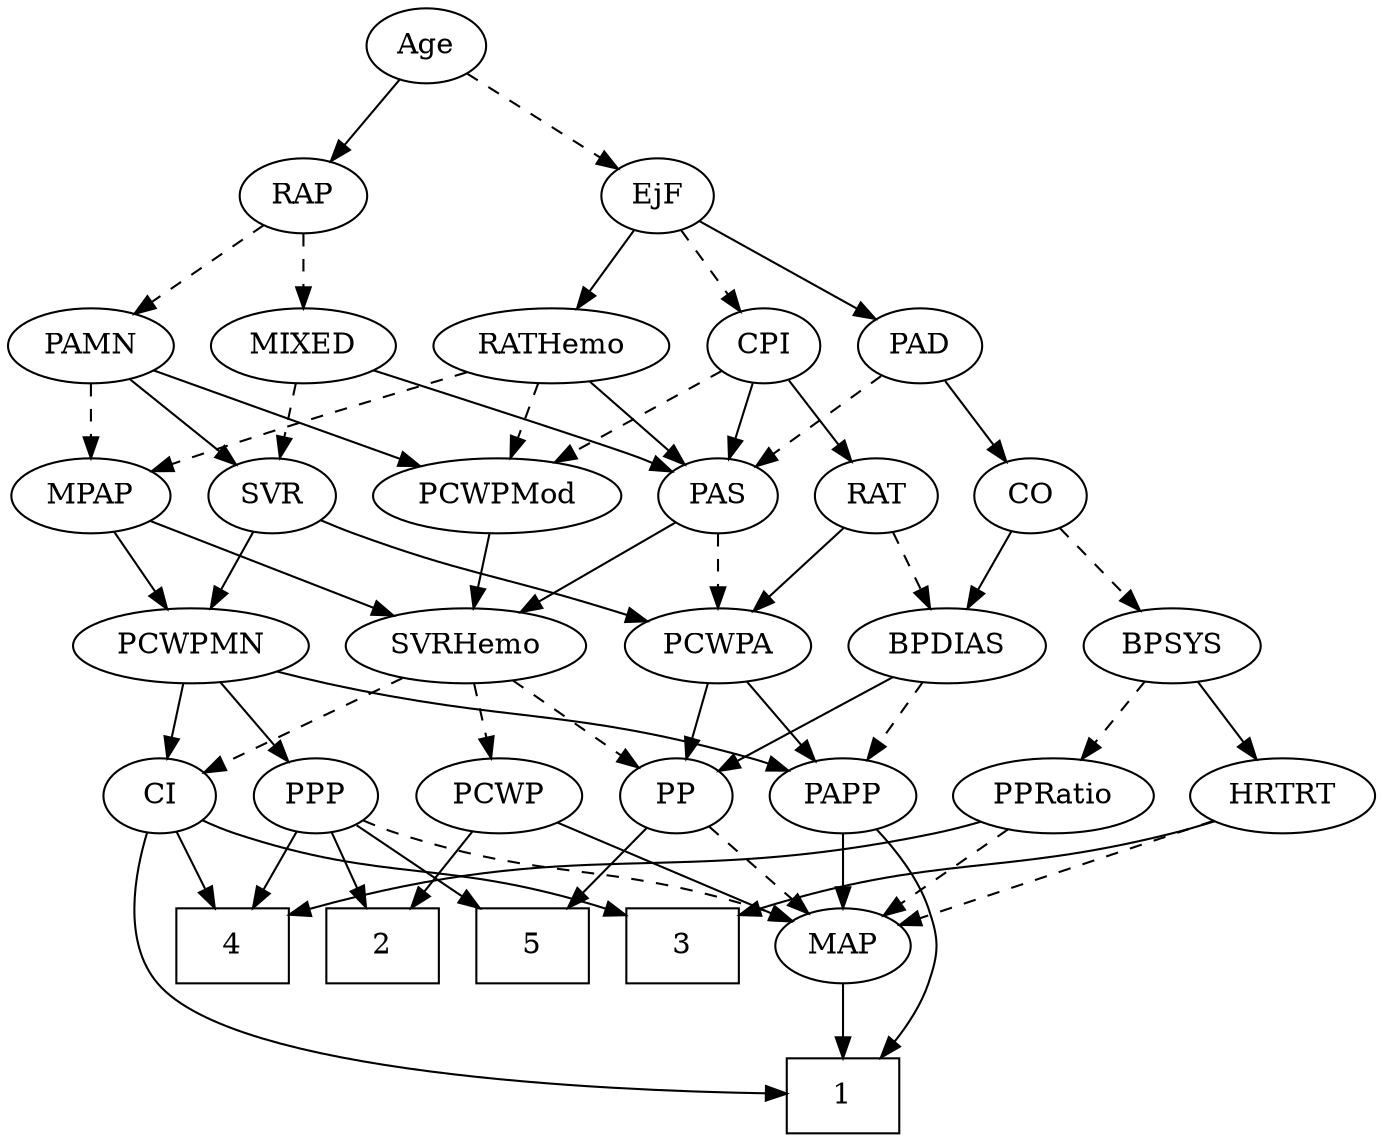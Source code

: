 strict digraph {
	graph [bb="0,0,585.25,540"];
	node [label="\N"];
	1	[height=0.5,
		pos="295,18",
		shape=box,
		width=0.75];
	2	[height=0.5,
		pos="373,90",
		shape=box,
		width=0.75];
	3	[height=0.5,
		pos="97,90",
		shape=box,
		width=0.75];
	4	[height=0.5,
		pos="209,90",
		shape=box,
		width=0.75];
	5	[height=0.5,
		pos="450,90",
		shape=box,
		width=0.75];
	Age	[height=0.5,
		pos="368,522",
		width=0.75];
	EjF	[height=0.5,
		pos="411,450",
		width=0.75];
	Age -> EjF	[pos="e,401.28,466.82 377.76,505.12 383.15,496.34 389.95,485.26 396,475.42",
		style=dashed];
	RAP	[height=0.5,
		pos="332,450",
		width=0.77632];
	Age -> RAP	[pos="e,340.55,467.63 359.65,504.76 355.35,496.4 350.01,486.02 345.17,476.61",
		style=solid];
	PAD	[height=0.5,
		pos="491,378",
		width=0.79437];
	EjF -> PAD	[pos="e,474.95,393.04 426.81,435.17 438.34,425.07 454.19,411.21 467.25,399.79",
		style=solid];
	RATHemo	[height=0.5,
		pos="224,378",
		width=1.3721];
	EjF -> RATHemo	[pos="e,258.11,391.1 388.39,439.68 382.12,437.15 375.31,434.43 369,432 335.21,418.99 296.71,404.96 267.88,394.6",
		style=solid];
	CPI	[height=0.5,
		pos="417,378",
		width=0.75];
	EjF -> CPI	[pos="e,415.53,396.1 412.48,431.7 413.14,423.98 413.94,414.71 414.68,406.11",
		style=dashed];
	MIXED	[height=0.5,
		pos="332,378",
		width=1.1193];
	RAP -> MIXED	[pos="e,332,396.1 332,431.7 332,423.98 332,414.71 332,406.11",
		style=dashed];
	PAMN	[height=0.5,
		pos="120,378",
		width=1.011];
	RAP -> PAMN	[pos="e,148.15,389.63 307.14,441.44 274.57,431.46 215.77,413.13 166,396 163.28,395.06 160.48,394.08 157.67,393.08",
		style=dashed];
	PAS	[height=0.5,
		pos="397,306",
		width=0.75];
	MIXED -> PAS	[pos="e,383.2,321.86 346.75,361.12 355.47,351.73 366.64,339.7 376.23,329.36",
		style=solid];
	SVR	[height=0.5,
		pos="201,306",
		width=0.77632];
	MIXED -> SVR	[pos="e,221.97,318.2 307.05,363.67 285.39,352.09 253.97,335.31 230.96,323.01",
		style=dashed];
	MPAP	[height=0.5,
		pos="120,306",
		width=0.97491];
	PCWPMN	[height=0.5,
		pos="120,234",
		width=1.3902];
	MPAP -> PCWPMN	[pos="e,120,252.1 120,287.7 120,279.98 120,270.71 120,262.11",
		style=solid];
	SVRHemo	[height=0.5,
		pos="238,234",
		width=1.3902];
	MPAP -> SVRHemo	[pos="e,213.05,249.8 142.19,291.83 159.68,281.46 184.34,266.83 204.27,255.01",
		style=solid];
	BPSYS	[height=0.5,
		pos="344,234",
		width=1.0471];
	PPRatio	[height=0.5,
		pos="209,162",
		width=1.1013];
	BPSYS -> PPRatio	[pos="e,234.06,175.99 319.24,220.16 297.87,209.08 266.79,192.97 243.08,180.67",
		style=dashed];
	HRTRT	[height=0.5,
		pos="112,162",
		width=1.1013];
	BPSYS -> HRTRT	[pos="e,141.83,174 315.31,222.16 309.29,220.02 302.96,217.86 297,216 236.89,197.27 220.17,198.52 160,180 157.23,179.15 154.38,178.23 151.51,\
177.29",
		style=solid];
	CO	[height=0.5,
		pos="470,306",
		width=0.75];
	PAD -> CO	[pos="e,475.04,323.79 485.92,360.05 483.52,352.06 480.6,342.33 477.92,333.4",
		style=solid];
	PAD -> PAS	[pos="e,414.28,319.87 473.32,363.83 459.05,353.21 438.78,338.11 422.71,326.15",
		style=dashed];
	CO -> BPSYS	[pos="e,367.63,248.13 449.76,293.75 429.98,282.77 399.56,265.87 376.42,253.01",
		style=dashed];
	BPDIAS	[height=0.5,
		pos="543,234",
		width=1.1735];
	CO -> BPDIAS	[pos="e,526.47,250.85 484.77,290.83 494.59,281.42 507.7,268.85 519,258.01",
		style=solid];
	PCWPA	[height=0.5,
		pos="441,234",
		width=1.1555];
	PAS -> PCWPA	[pos="e,430.44,251.8 406.98,289.12 412.29,280.68 418.93,270.1 424.94,260.55",
		style=dashed];
	PAS -> SVRHemo	[pos="e,268.91,248.22 375.51,295.04 370.44,292.71 365.03,290.25 360,288 332.85,275.87 302.15,262.53 278.34,252.27",
		style=solid];
	PAMN -> MPAP	[pos="e,120,324.1 120,359.7 120,351.98 120,342.71 120,334.11",
		style=dashed];
	PAMN -> SVR	[pos="e,184.83,320.97 137.58,361.81 149.1,351.85 164.32,338.7 176.96,327.77",
		style=solid];
	PCWPMod	[height=0.5,
		pos="299,306",
		width=1.4443];
	PAMN -> PCWPMod	[pos="e,265.91,319.94 147.58,366.22 176.59,354.87 222.62,336.87 256.32,323.69",
		style=solid];
	RATHemo -> MPAP	[pos="e,140.41,320.74 201.43,361.81 186.11,351.5 165.7,337.76 149.15,326.62",
		style=dashed];
	RATHemo -> PAS	[pos="e,375.57,317.1 257.48,364.58 285.14,354.17 325.36,338.69 360,324 362.06,323.13 364.18,322.21 366.31,321.27",
		style=solid];
	RATHemo -> PCWPMod	[pos="e,281.7,323.15 241.4,360.76 251.14,351.66 263.47,340.16 274.21,330.13",
		style=dashed];
	CPI -> PAS	[pos="e,401.8,323.79 412.16,360.05 409.9,352.14 407.15,342.54 404.63,333.69",
		style=solid];
	RAT	[height=0.5,
		pos="542,306",
		width=0.75827];
	CPI -> RAT	[pos="e,521.55,318.45 437.08,365.75 457.55,354.29 489.52,336.39 512.79,323.36",
		style=solid];
	CPI -> PCWPMod	[pos="e,324.28,322 397.51,365.44 379.99,355.04 353.85,339.54 332.9,327.11",
		style=dashed];
	RAT -> PCWPA	[pos="e,462.04,249.59 523.94,292.49 509.16,282.24 487.94,267.53 470.66,255.56",
		style=solid];
	RAT -> BPDIAS	[pos="e,542.76,252.1 542.25,287.7 542.36,279.98 542.49,270.71 542.61,262.11",
		style=dashed];
	SVR -> PCWPA	[pos="e,409.94,246.08 222.62,294.19 227.59,291.95 232.92,289.75 238,288 304.07,265.3 323.85,271.27 391,252 393.99,251.14 397.06,250.21 \
400.15,249.25",
		style=solid];
	SVR -> PCWPMN	[pos="e,138.52,251.01 185,291.17 173.92,281.6 158.94,268.65 146.15,257.6",
		style=solid];
	PCWPMod -> SVRHemo	[pos="e,252.35,251.47 284.54,288.41 276.95,279.69 267.49,268.85 259.1,259.21",
		style=solid];
	PP	[height=0.5,
		pos="454,162",
		width=0.75];
	PCWPA -> PP	[pos="e,450.82,180.1 444.21,215.7 445.65,207.98 447.37,198.71 448.96,190.11",
		style=solid];
	PAPP	[height=0.5,
		pos="531,162",
		width=0.88464];
	PCWPA -> PAPP	[pos="e,513.04,176.97 460.53,217.81 473.58,207.66 490.89,194.19 505.09,183.15",
		style=solid];
	PPP	[height=0.5,
		pos="294,162",
		width=0.75];
	PCWPMN -> PPP	[pos="e,272.8,173.33 154.03,220.74 182.13,210.41 222.96,194.98 258,180 259.81,179.23 261.67,178.41 263.53,177.58",
		style=solid];
	CI	[height=0.5,
		pos="27,162",
		width=0.75];
	PCWPMN -> CI	[pos="e,44.156,175.91 99.36,217.46 85.493,207.03 67.126,193.2 52.368,182.09",
		style=solid];
	PCWPMN -> PAPP	[pos="e,507.1,174.21 156.28,221.53 163.74,219.46 171.58,217.49 179,216 315.43,188.64 355.32,214.98 490,180 492.48,179.36 495.01,178.59 \
497.53,177.75",
		style=solid];
	SVRHemo -> PP	[pos="e,432.92,173.62 275.63,222.08 326.37,207.33 411.21,182.59 418,180 419.84,179.3 421.72,178.54 423.6,177.75",
		style=dashed];
	PCWP	[height=0.5,
		pos="374,162",
		width=0.97491];
	SVRHemo -> PCWP	[pos="e,350.15,175.27 265.52,218.83 287.35,207.6 317.93,191.86 341.06,179.95",
		style=dashed];
	SVRHemo -> CI	[pos="e,48.095,173.59 200.42,221.94 152.98,207.93 75.96,184.99 63,180 61.162,179.29 59.287,178.53 57.406,177.74",
		style=dashed];
	BPDIAS -> PP	[pos="e,470.87,176.27 523.69,217.81 510.53,207.46 492.98,193.66 478.79,182.49",
		style=solid];
	BPDIAS -> PAPP	[pos="e,533.93,180.1 540.03,215.7 538.71,207.98 537.12,198.71 535.65,190.11",
		style=dashed];
	MAP	[height=0.5,
		pos="295,90",
		width=0.84854];
	MAP -> 1	[pos="e,295,36.104 295,71.697 295,63.983 295,54.712 295,46.112",
		style=solid];
	PP -> 5	[pos="e,450.98,108.1 453.01,143.7 452.57,135.98 452.04,126.71 451.55,118.11",
		style=solid];
	PP -> MAP	[pos="e,319.15,101.12 432.74,150.81 427.91,148.54 422.79,146.16 418,144 387.88,130.4 353.29,115.57 328.48,105.06",
		style=dashed];
	PPP -> 2	[pos="e,353.79,108.02 309.61,147.17 320.01,137.95 333.95,125.6 346.11,114.82",
		style=solid];
	PPP -> 4	[pos="e,229.86,108.18 277.61,147.5 266.35,138.23 251.08,125.66 237.81,114.73",
		style=solid];
	PPP -> 5	[pos="e,422.75,102.8 315.28,150.84 320.11,148.57 325.22,146.18 330,144 357.86,131.27 389.56,117.29 413.38,106.89",
		style=solid];
	PPP -> MAP	[pos="e,294.76,108.1 294.25,143.7 294.36,135.98 294.49,126.71 294.61,118.11",
		style=dashed];
	PPRatio -> 4	[pos="e,209,108.1 209,143.7 209,135.98 209,126.71 209,118.11",
		style=solid];
	PPRatio -> MAP	[pos="e,277.84,104.97 227.66,145.81 240.02,135.75 256.37,122.44 269.86,111.46",
		style=dashed];
	PCWP -> 2	[pos="e,373.24,108.1 373.75,143.7 373.64,135.98 373.51,126.71 373.39,118.11",
		style=solid];
	PCWP -> MAP	[pos="e,311.19,105.35 357.25,146.15 346.1,136.28 331.29,123.15 318.91,112.19",
		style=solid];
	CI -> 1	[pos="e,267.96,21.913 28.74,143.85 31.733,123.62 39.755,90.421 61,72 90.109,46.761 199.33,30.323 257.69,23.146",
		style=solid];
	CI -> 3	[pos="e,79.796,108.2 41.504,146.5 50.462,137.54 62.187,125.81 72.55,115.45",
		style=solid];
	CI -> 4	[pos="e,181.8,100.03 48.173,150.6 53.008,148.34 58.151,146.02 63,144 99.677,128.72 142.5,113.47 172.24,103.28",
		style=solid];
	PAPP -> 1	[pos="e,322.17,19.814 526.88,143.93 521.14,123.78 508.76,90.66 486,72 441.59,35.597 373.93,24.132 332.19,20.562",
		style=solid];
	PAPP -> MAP	[pos="e,318.75,101.35 506.53,150.09 501.14,147.91 495.43,145.75 490,144 423.52,122.55 403.57,129.17 337,108 334.1,107.08 331.11,106.04 \
328.13,104.95",
		style=solid];
	HRTRT -> 3	[pos="e,100.7,108.28 108.37,144.05 106.7,136.26 104.68,126.82 102.8,118.08",
		style=solid];
	HRTRT -> MAP	[pos="e,270.08,100.53 141.4,149.75 173.86,137.34 226.07,117.37 260.45,104.21",
		style=dashed];
}
